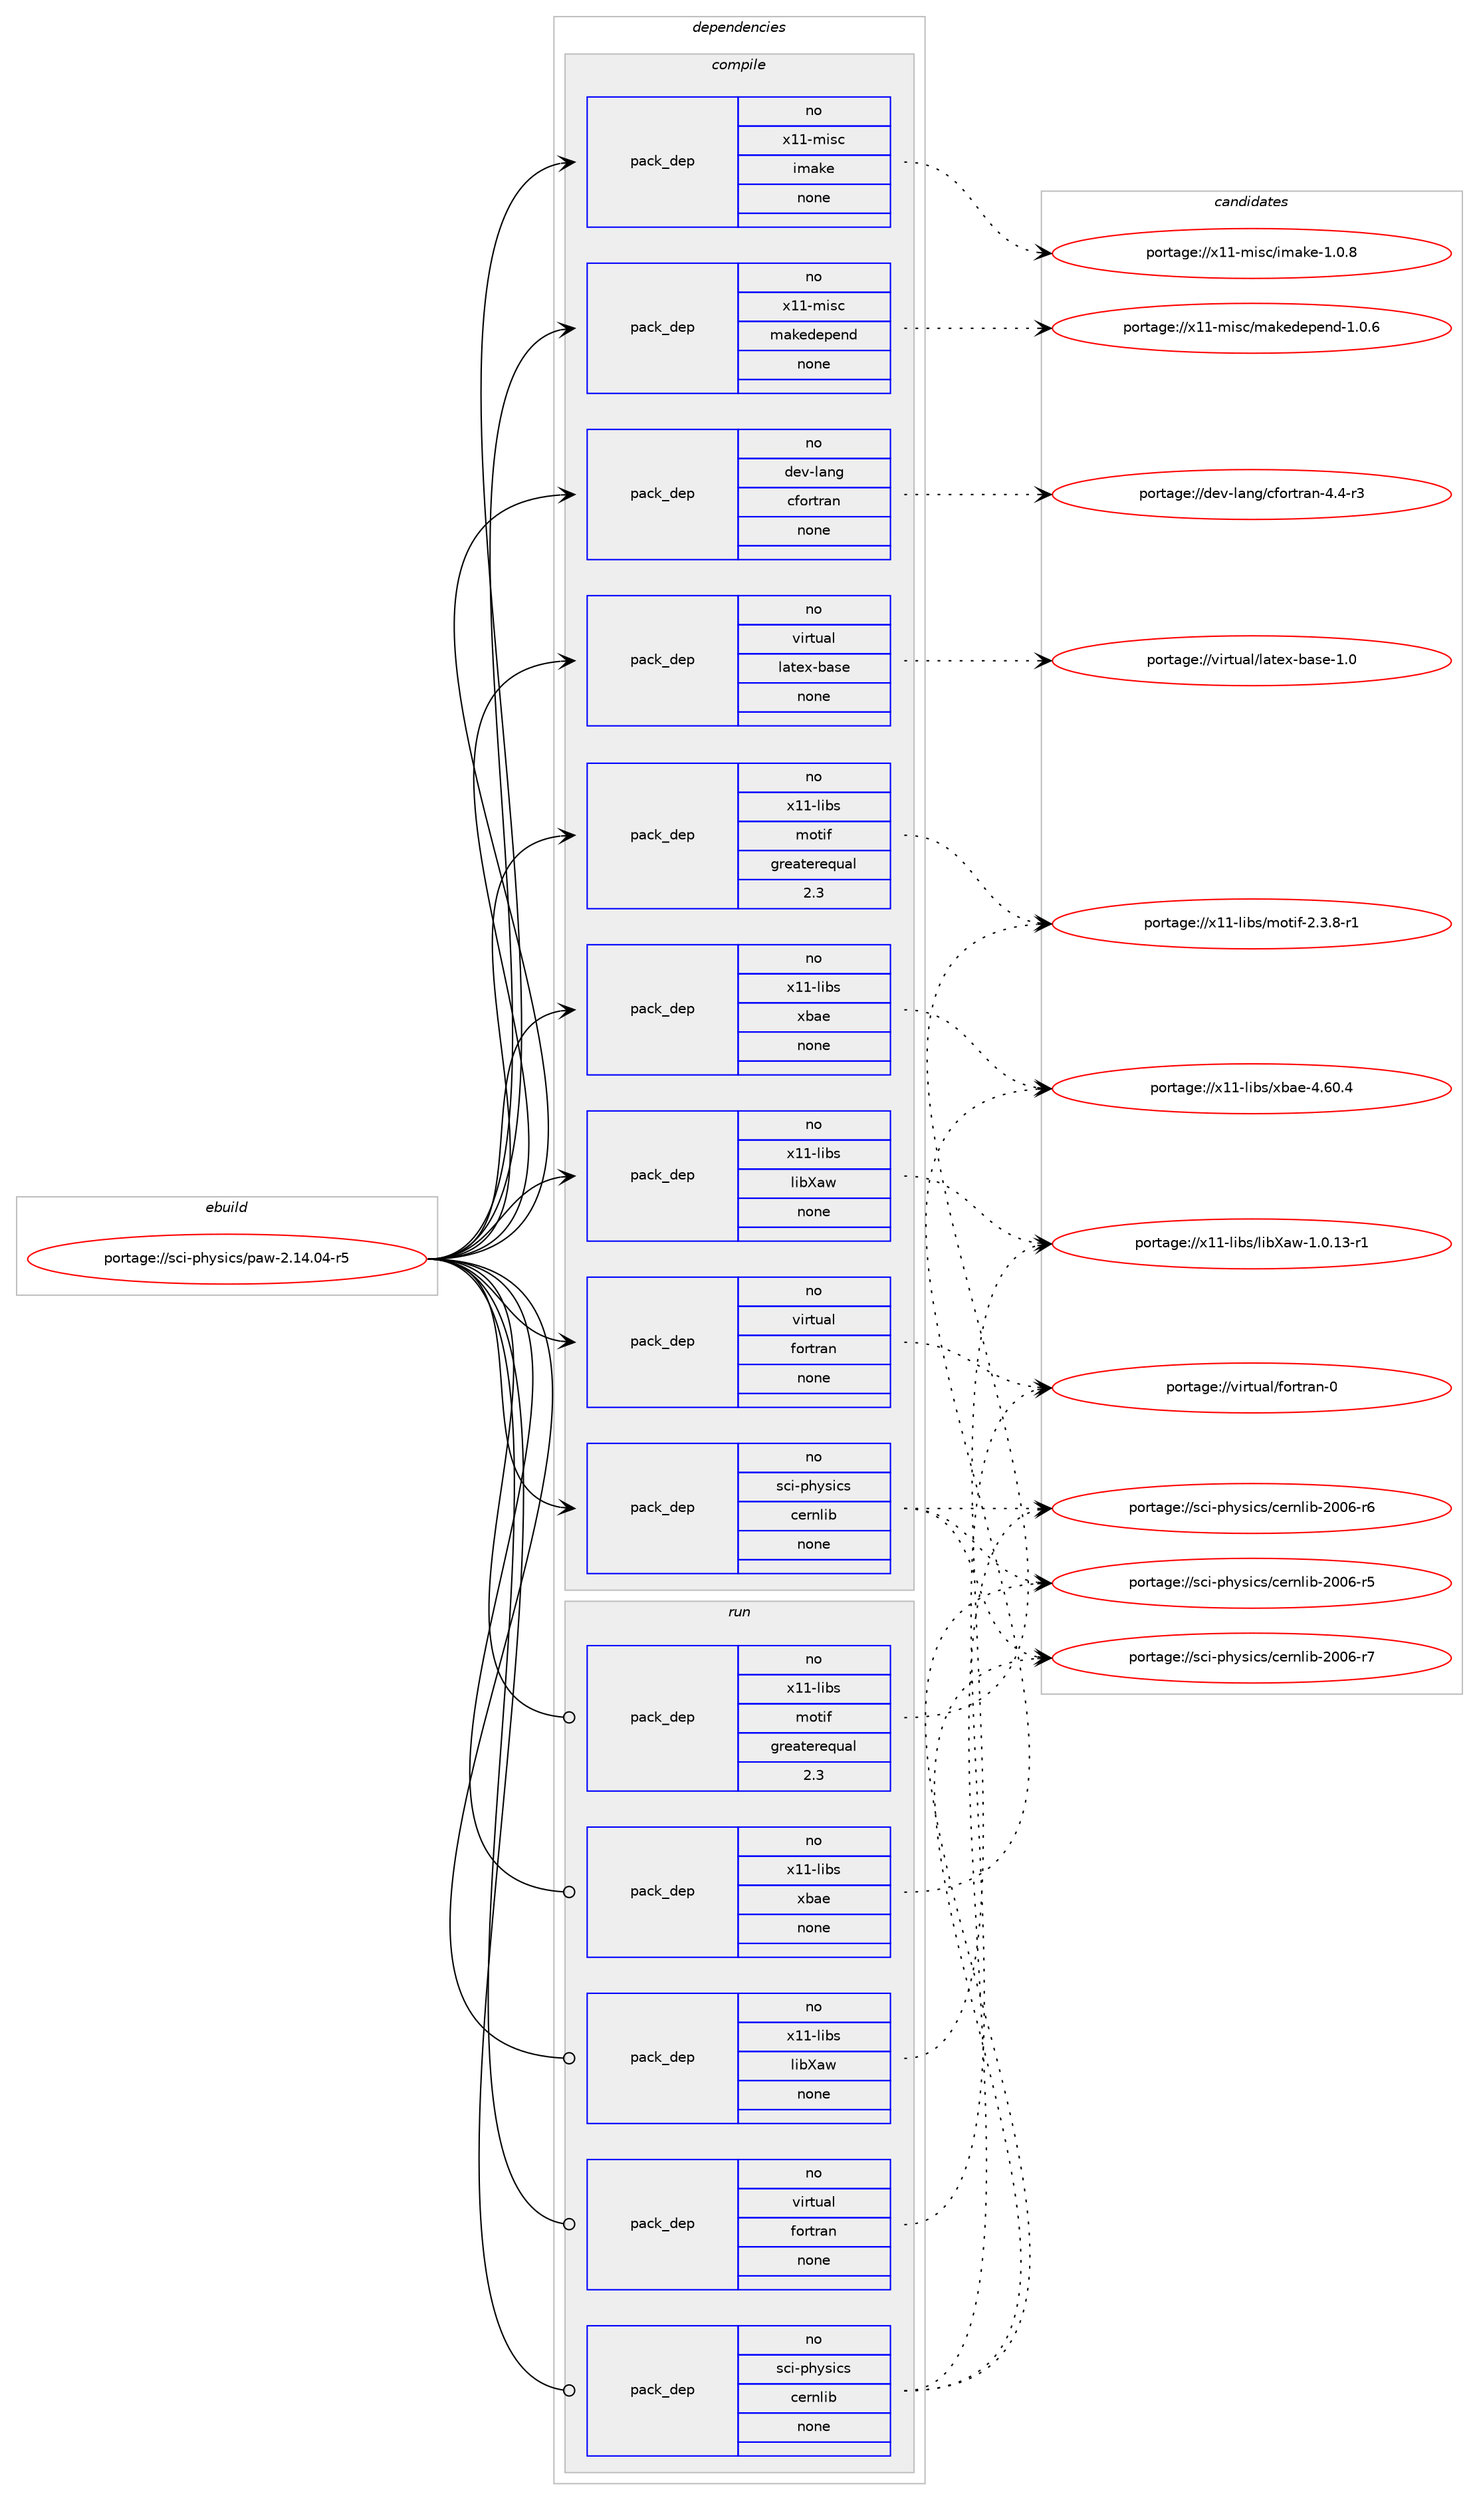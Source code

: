 digraph prolog {

# *************
# Graph options
# *************

newrank=true;
concentrate=true;
compound=true;
graph [rankdir=LR,fontname=Helvetica,fontsize=10,ranksep=1.5];#, ranksep=2.5, nodesep=0.2];
edge  [arrowhead=vee];
node  [fontname=Helvetica,fontsize=10];

# **********
# The ebuild
# **********

subgraph cluster_leftcol {
color=gray;
rank=same;
label=<<i>ebuild</i>>;
id [label="portage://sci-physics/paw-2.14.04-r5", color=red, width=4, href="../sci-physics/paw-2.14.04-r5.svg"];
}

# ****************
# The dependencies
# ****************

subgraph cluster_midcol {
color=gray;
label=<<i>dependencies</i>>;
subgraph cluster_compile {
fillcolor="#eeeeee";
style=filled;
label=<<i>compile</i>>;
subgraph pack12922 {
dependency15757 [label=<<TABLE BORDER="0" CELLBORDER="1" CELLSPACING="0" CELLPADDING="4" WIDTH="220"><TR><TD ROWSPAN="6" CELLPADDING="30">pack_dep</TD></TR><TR><TD WIDTH="110">no</TD></TR><TR><TD>dev-lang</TD></TR><TR><TD>cfortran</TD></TR><TR><TD>none</TD></TR><TR><TD></TD></TR></TABLE>>, shape=none, color=blue];
}
id:e -> dependency15757:w [weight=20,style="solid",arrowhead="vee"];
subgraph pack12923 {
dependency15758 [label=<<TABLE BORDER="0" CELLBORDER="1" CELLSPACING="0" CELLPADDING="4" WIDTH="220"><TR><TD ROWSPAN="6" CELLPADDING="30">pack_dep</TD></TR><TR><TD WIDTH="110">no</TD></TR><TR><TD>sci-physics</TD></TR><TR><TD>cernlib</TD></TR><TR><TD>none</TD></TR><TR><TD></TD></TR></TABLE>>, shape=none, color=blue];
}
id:e -> dependency15758:w [weight=20,style="solid",arrowhead="vee"];
subgraph pack12924 {
dependency15759 [label=<<TABLE BORDER="0" CELLBORDER="1" CELLSPACING="0" CELLPADDING="4" WIDTH="220"><TR><TD ROWSPAN="6" CELLPADDING="30">pack_dep</TD></TR><TR><TD WIDTH="110">no</TD></TR><TR><TD>virtual</TD></TR><TR><TD>fortran</TD></TR><TR><TD>none</TD></TR><TR><TD></TD></TR></TABLE>>, shape=none, color=blue];
}
id:e -> dependency15759:w [weight=20,style="solid",arrowhead="vee"];
subgraph pack12925 {
dependency15760 [label=<<TABLE BORDER="0" CELLBORDER="1" CELLSPACING="0" CELLPADDING="4" WIDTH="220"><TR><TD ROWSPAN="6" CELLPADDING="30">pack_dep</TD></TR><TR><TD WIDTH="110">no</TD></TR><TR><TD>virtual</TD></TR><TR><TD>latex-base</TD></TR><TR><TD>none</TD></TR><TR><TD></TD></TR></TABLE>>, shape=none, color=blue];
}
id:e -> dependency15760:w [weight=20,style="solid",arrowhead="vee"];
subgraph pack12926 {
dependency15761 [label=<<TABLE BORDER="0" CELLBORDER="1" CELLSPACING="0" CELLPADDING="4" WIDTH="220"><TR><TD ROWSPAN="6" CELLPADDING="30">pack_dep</TD></TR><TR><TD WIDTH="110">no</TD></TR><TR><TD>x11-libs</TD></TR><TR><TD>libXaw</TD></TR><TR><TD>none</TD></TR><TR><TD></TD></TR></TABLE>>, shape=none, color=blue];
}
id:e -> dependency15761:w [weight=20,style="solid",arrowhead="vee"];
subgraph pack12927 {
dependency15762 [label=<<TABLE BORDER="0" CELLBORDER="1" CELLSPACING="0" CELLPADDING="4" WIDTH="220"><TR><TD ROWSPAN="6" CELLPADDING="30">pack_dep</TD></TR><TR><TD WIDTH="110">no</TD></TR><TR><TD>x11-libs</TD></TR><TR><TD>motif</TD></TR><TR><TD>greaterequal</TD></TR><TR><TD>2.3</TD></TR></TABLE>>, shape=none, color=blue];
}
id:e -> dependency15762:w [weight=20,style="solid",arrowhead="vee"];
subgraph pack12928 {
dependency15763 [label=<<TABLE BORDER="0" CELLBORDER="1" CELLSPACING="0" CELLPADDING="4" WIDTH="220"><TR><TD ROWSPAN="6" CELLPADDING="30">pack_dep</TD></TR><TR><TD WIDTH="110">no</TD></TR><TR><TD>x11-libs</TD></TR><TR><TD>xbae</TD></TR><TR><TD>none</TD></TR><TR><TD></TD></TR></TABLE>>, shape=none, color=blue];
}
id:e -> dependency15763:w [weight=20,style="solid",arrowhead="vee"];
subgraph pack12929 {
dependency15764 [label=<<TABLE BORDER="0" CELLBORDER="1" CELLSPACING="0" CELLPADDING="4" WIDTH="220"><TR><TD ROWSPAN="6" CELLPADDING="30">pack_dep</TD></TR><TR><TD WIDTH="110">no</TD></TR><TR><TD>x11-misc</TD></TR><TR><TD>imake</TD></TR><TR><TD>none</TD></TR><TR><TD></TD></TR></TABLE>>, shape=none, color=blue];
}
id:e -> dependency15764:w [weight=20,style="solid",arrowhead="vee"];
subgraph pack12930 {
dependency15765 [label=<<TABLE BORDER="0" CELLBORDER="1" CELLSPACING="0" CELLPADDING="4" WIDTH="220"><TR><TD ROWSPAN="6" CELLPADDING="30">pack_dep</TD></TR><TR><TD WIDTH="110">no</TD></TR><TR><TD>x11-misc</TD></TR><TR><TD>makedepend</TD></TR><TR><TD>none</TD></TR><TR><TD></TD></TR></TABLE>>, shape=none, color=blue];
}
id:e -> dependency15765:w [weight=20,style="solid",arrowhead="vee"];
}
subgraph cluster_compileandrun {
fillcolor="#eeeeee";
style=filled;
label=<<i>compile and run</i>>;
}
subgraph cluster_run {
fillcolor="#eeeeee";
style=filled;
label=<<i>run</i>>;
subgraph pack12931 {
dependency15766 [label=<<TABLE BORDER="0" CELLBORDER="1" CELLSPACING="0" CELLPADDING="4" WIDTH="220"><TR><TD ROWSPAN="6" CELLPADDING="30">pack_dep</TD></TR><TR><TD WIDTH="110">no</TD></TR><TR><TD>sci-physics</TD></TR><TR><TD>cernlib</TD></TR><TR><TD>none</TD></TR><TR><TD></TD></TR></TABLE>>, shape=none, color=blue];
}
id:e -> dependency15766:w [weight=20,style="solid",arrowhead="odot"];
subgraph pack12932 {
dependency15767 [label=<<TABLE BORDER="0" CELLBORDER="1" CELLSPACING="0" CELLPADDING="4" WIDTH="220"><TR><TD ROWSPAN="6" CELLPADDING="30">pack_dep</TD></TR><TR><TD WIDTH="110">no</TD></TR><TR><TD>virtual</TD></TR><TR><TD>fortran</TD></TR><TR><TD>none</TD></TR><TR><TD></TD></TR></TABLE>>, shape=none, color=blue];
}
id:e -> dependency15767:w [weight=20,style="solid",arrowhead="odot"];
subgraph pack12933 {
dependency15768 [label=<<TABLE BORDER="0" CELLBORDER="1" CELLSPACING="0" CELLPADDING="4" WIDTH="220"><TR><TD ROWSPAN="6" CELLPADDING="30">pack_dep</TD></TR><TR><TD WIDTH="110">no</TD></TR><TR><TD>x11-libs</TD></TR><TR><TD>libXaw</TD></TR><TR><TD>none</TD></TR><TR><TD></TD></TR></TABLE>>, shape=none, color=blue];
}
id:e -> dependency15768:w [weight=20,style="solid",arrowhead="odot"];
subgraph pack12934 {
dependency15769 [label=<<TABLE BORDER="0" CELLBORDER="1" CELLSPACING="0" CELLPADDING="4" WIDTH="220"><TR><TD ROWSPAN="6" CELLPADDING="30">pack_dep</TD></TR><TR><TD WIDTH="110">no</TD></TR><TR><TD>x11-libs</TD></TR><TR><TD>motif</TD></TR><TR><TD>greaterequal</TD></TR><TR><TD>2.3</TD></TR></TABLE>>, shape=none, color=blue];
}
id:e -> dependency15769:w [weight=20,style="solid",arrowhead="odot"];
subgraph pack12935 {
dependency15770 [label=<<TABLE BORDER="0" CELLBORDER="1" CELLSPACING="0" CELLPADDING="4" WIDTH="220"><TR><TD ROWSPAN="6" CELLPADDING="30">pack_dep</TD></TR><TR><TD WIDTH="110">no</TD></TR><TR><TD>x11-libs</TD></TR><TR><TD>xbae</TD></TR><TR><TD>none</TD></TR><TR><TD></TD></TR></TABLE>>, shape=none, color=blue];
}
id:e -> dependency15770:w [weight=20,style="solid",arrowhead="odot"];
}
}

# **************
# The candidates
# **************

subgraph cluster_choices {
rank=same;
color=gray;
label=<<i>candidates</i>>;

subgraph choice12922 {
color=black;
nodesep=1;
choice1001011184510897110103479910211111411611497110455246524511451 [label="portage://dev-lang/cfortran-4.4-r3", color=red, width=4,href="../dev-lang/cfortran-4.4-r3.svg"];
dependency15757:e -> choice1001011184510897110103479910211111411611497110455246524511451:w [style=dotted,weight="100"];
}
subgraph choice12923 {
color=black;
nodesep=1;
choice11599105451121041211151059911547991011141101081059845504848544511455 [label="portage://sci-physics/cernlib-2006-r7", color=red, width=4,href="../sci-physics/cernlib-2006-r7.svg"];
choice11599105451121041211151059911547991011141101081059845504848544511454 [label="portage://sci-physics/cernlib-2006-r6", color=red, width=4,href="../sci-physics/cernlib-2006-r6.svg"];
choice11599105451121041211151059911547991011141101081059845504848544511453 [label="portage://sci-physics/cernlib-2006-r5", color=red, width=4,href="../sci-physics/cernlib-2006-r5.svg"];
dependency15758:e -> choice11599105451121041211151059911547991011141101081059845504848544511455:w [style=dotted,weight="100"];
dependency15758:e -> choice11599105451121041211151059911547991011141101081059845504848544511454:w [style=dotted,weight="100"];
dependency15758:e -> choice11599105451121041211151059911547991011141101081059845504848544511453:w [style=dotted,weight="100"];
}
subgraph choice12924 {
color=black;
nodesep=1;
choice1181051141161179710847102111114116114971104548 [label="portage://virtual/fortran-0", color=red, width=4,href="../virtual/fortran-0.svg"];
dependency15759:e -> choice1181051141161179710847102111114116114971104548:w [style=dotted,weight="100"];
}
subgraph choice12925 {
color=black;
nodesep=1;
choice11810511411611797108471089711610112045989711510145494648 [label="portage://virtual/latex-base-1.0", color=red, width=4,href="../virtual/latex-base-1.0.svg"];
dependency15760:e -> choice11810511411611797108471089711610112045989711510145494648:w [style=dotted,weight="100"];
}
subgraph choice12926 {
color=black;
nodesep=1;
choice1204949451081059811547108105988897119454946484649514511449 [label="portage://x11-libs/libXaw-1.0.13-r1", color=red, width=4,href="../x11-libs/libXaw-1.0.13-r1.svg"];
dependency15761:e -> choice1204949451081059811547108105988897119454946484649514511449:w [style=dotted,weight="100"];
}
subgraph choice12927 {
color=black;
nodesep=1;
choice12049494510810598115471091111161051024550465146564511449 [label="portage://x11-libs/motif-2.3.8-r1", color=red, width=4,href="../x11-libs/motif-2.3.8-r1.svg"];
dependency15762:e -> choice12049494510810598115471091111161051024550465146564511449:w [style=dotted,weight="100"];
}
subgraph choice12928 {
color=black;
nodesep=1;
choice1204949451081059811547120989710145524654484652 [label="portage://x11-libs/xbae-4.60.4", color=red, width=4,href="../x11-libs/xbae-4.60.4.svg"];
dependency15763:e -> choice1204949451081059811547120989710145524654484652:w [style=dotted,weight="100"];
}
subgraph choice12929 {
color=black;
nodesep=1;
choice120494945109105115994710510997107101454946484656 [label="portage://x11-misc/imake-1.0.8", color=red, width=4,href="../x11-misc/imake-1.0.8.svg"];
dependency15764:e -> choice120494945109105115994710510997107101454946484656:w [style=dotted,weight="100"];
}
subgraph choice12930 {
color=black;
nodesep=1;
choice120494945109105115994710997107101100101112101110100454946484654 [label="portage://x11-misc/makedepend-1.0.6", color=red, width=4,href="../x11-misc/makedepend-1.0.6.svg"];
dependency15765:e -> choice120494945109105115994710997107101100101112101110100454946484654:w [style=dotted,weight="100"];
}
subgraph choice12931 {
color=black;
nodesep=1;
choice11599105451121041211151059911547991011141101081059845504848544511455 [label="portage://sci-physics/cernlib-2006-r7", color=red, width=4,href="../sci-physics/cernlib-2006-r7.svg"];
choice11599105451121041211151059911547991011141101081059845504848544511454 [label="portage://sci-physics/cernlib-2006-r6", color=red, width=4,href="../sci-physics/cernlib-2006-r6.svg"];
choice11599105451121041211151059911547991011141101081059845504848544511453 [label="portage://sci-physics/cernlib-2006-r5", color=red, width=4,href="../sci-physics/cernlib-2006-r5.svg"];
dependency15766:e -> choice11599105451121041211151059911547991011141101081059845504848544511455:w [style=dotted,weight="100"];
dependency15766:e -> choice11599105451121041211151059911547991011141101081059845504848544511454:w [style=dotted,weight="100"];
dependency15766:e -> choice11599105451121041211151059911547991011141101081059845504848544511453:w [style=dotted,weight="100"];
}
subgraph choice12932 {
color=black;
nodesep=1;
choice1181051141161179710847102111114116114971104548 [label="portage://virtual/fortran-0", color=red, width=4,href="../virtual/fortran-0.svg"];
dependency15767:e -> choice1181051141161179710847102111114116114971104548:w [style=dotted,weight="100"];
}
subgraph choice12933 {
color=black;
nodesep=1;
choice1204949451081059811547108105988897119454946484649514511449 [label="portage://x11-libs/libXaw-1.0.13-r1", color=red, width=4,href="../x11-libs/libXaw-1.0.13-r1.svg"];
dependency15768:e -> choice1204949451081059811547108105988897119454946484649514511449:w [style=dotted,weight="100"];
}
subgraph choice12934 {
color=black;
nodesep=1;
choice12049494510810598115471091111161051024550465146564511449 [label="portage://x11-libs/motif-2.3.8-r1", color=red, width=4,href="../x11-libs/motif-2.3.8-r1.svg"];
dependency15769:e -> choice12049494510810598115471091111161051024550465146564511449:w [style=dotted,weight="100"];
}
subgraph choice12935 {
color=black;
nodesep=1;
choice1204949451081059811547120989710145524654484652 [label="portage://x11-libs/xbae-4.60.4", color=red, width=4,href="../x11-libs/xbae-4.60.4.svg"];
dependency15770:e -> choice1204949451081059811547120989710145524654484652:w [style=dotted,weight="100"];
}
}

}
